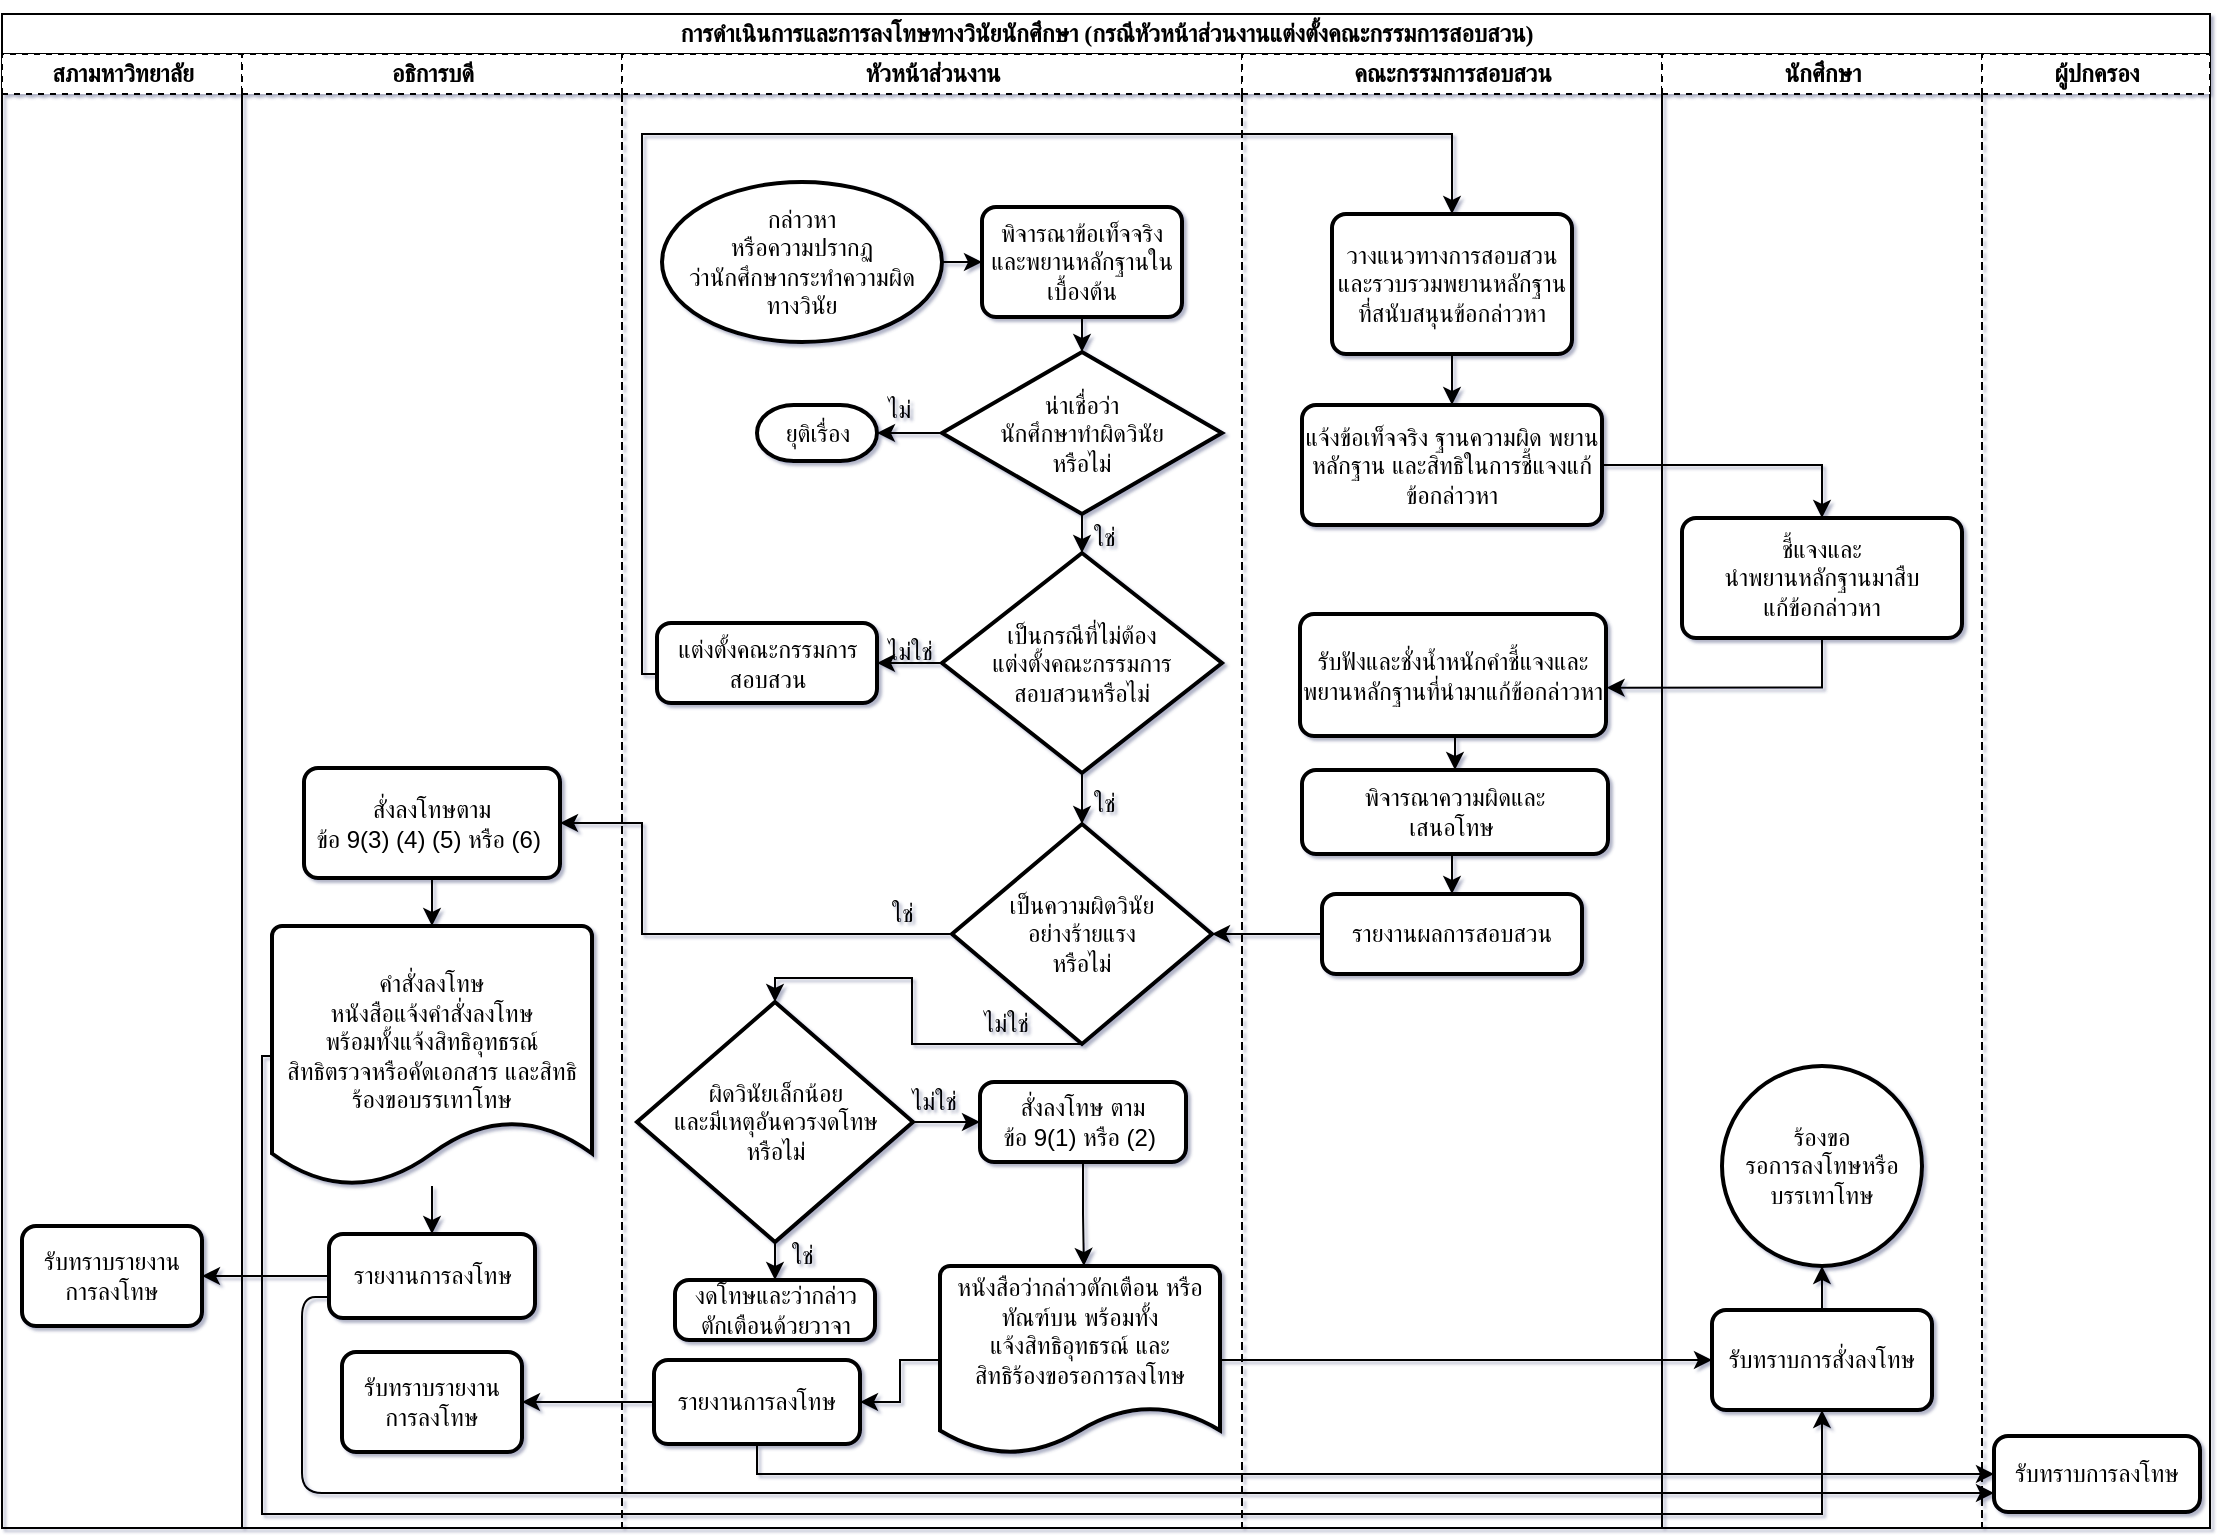 <mxfile pages="1" version="11.2.2" type="github"><diagram name="Page-1" id="74e2e168-ea6b-b213-b513-2b3c1d86103e"><mxGraphModel dx="1422" dy="796" grid="1" gridSize="10" guides="1" tooltips="1" connect="1" arrows="1" fold="1" page="1" pageScale="1" pageWidth="1169" pageHeight="827" background="#ffffff" math="0" shadow="1"><root><mxCell id="0"/><mxCell id="1" parent="0"/><mxCell id="77e6c97f196da883-1" value="&lt;h2&gt;การดำเนินการและการลงโทษทางวินัยนักศึกษา (กรณีหัวหน้าส่วนงานแต่งตั้งคณะกรรมการสอบสวน)&lt;/h2&gt;" style="swimlane;html=1;childLayout=stackLayout;startSize=20;rounded=0;shadow=0;labelBackgroundColor=none;strokeColor=#000000;strokeWidth=1;fillColor=#ffffff;fontFamily=Verdana;fontSize=8;fontColor=#000000;align=center;collapsible=0;" parent="1" vertex="1"><mxGeometry x="40" y="40" width="1104" height="757" as="geometry"/></mxCell><mxCell id="77e6c97f196da883-2" value="สภามหาวิทยาลัย" style="swimlane;html=1;startSize=20;dashed=1;collapsible=0;" parent="77e6c97f196da883-1" vertex="1"><mxGeometry y="20" width="120" height="737" as="geometry"/></mxCell><mxCell id="bTSczDgSKepWpVIBPj-K-47" value="รับทราบรายงาน&lt;br&gt;การลงโทษ" style="rounded=1;whiteSpace=wrap;html=1;absoluteArcSize=1;arcSize=14;strokeWidth=2;shadow=0;glass=0;comic=0;gradientColor=none;" parent="77e6c97f196da883-2" vertex="1"><mxGeometry x="10" y="586" width="90" height="50" as="geometry"/></mxCell><mxCell id="77e6c97f196da883-3" value="อธิการบดี" style="swimlane;html=1;startSize=20;dashed=1;collapsible=0;" parent="77e6c97f196da883-1" vertex="1"><mxGeometry x="120" y="20" width="190" height="737" as="geometry"/></mxCell><mxCell id="qp3k2GBCrMPFBhGAzXQX-4" style="edgeStyle=orthogonalEdgeStyle;rounded=0;orthogonalLoop=1;jettySize=auto;html=1;" edge="1" parent="77e6c97f196da883-3" source="bTSczDgSKepWpVIBPj-K-37" target="bTSczDgSKepWpVIBPj-K-40"><mxGeometry relative="1" as="geometry"/></mxCell><mxCell id="bTSczDgSKepWpVIBPj-K-37" value="สั่งลงโทษตาม&lt;br&gt;ข้อ 9(3) (4) (5) หรือ (6)&amp;nbsp;" style="rounded=1;whiteSpace=wrap;html=1;absoluteArcSize=1;arcSize=14;strokeWidth=2;" parent="77e6c97f196da883-3" vertex="1"><mxGeometry x="31" y="357" width="128" height="55" as="geometry"/></mxCell><mxCell id="qp3k2GBCrMPFBhGAzXQX-5" style="edgeStyle=orthogonalEdgeStyle;rounded=0;orthogonalLoop=1;jettySize=auto;html=1;" edge="1" parent="77e6c97f196da883-3" source="bTSczDgSKepWpVIBPj-K-40" target="bTSczDgSKepWpVIBPj-K-49"><mxGeometry relative="1" as="geometry"/></mxCell><mxCell id="bTSczDgSKepWpVIBPj-K-40" value="คำสั่งลงโทษ&lt;br&gt;หนังสือแจ้งคำสั่งลงโทษ&lt;br&gt;พร้อมทั้งแจ้งสิทธิอุทธรณ์ &lt;br&gt;สิทธิตรวจหรือคัดเอกสาร และสิทธิร้องขอบรรเทาโทษ&lt;br&gt;&lt;br&gt;" style="strokeWidth=2;html=1;shape=mxgraph.flowchart.document2;whiteSpace=wrap;size=0.25;" parent="77e6c97f196da883-3" vertex="1"><mxGeometry x="15" y="436" width="160" height="130" as="geometry"/></mxCell><mxCell id="bTSczDgSKepWpVIBPj-K-49" value="รายงานการลงโทษ" style="rounded=1;whiteSpace=wrap;html=1;absoluteArcSize=1;arcSize=14;strokeWidth=2;shadow=0;glass=0;comic=0;gradientColor=none;" parent="77e6c97f196da883-3" vertex="1"><mxGeometry x="43.5" y="590" width="103" height="42" as="geometry"/></mxCell><mxCell id="bTSczDgSKepWpVIBPj-K-53" value="รับทราบรายงาน&lt;br&gt;การลงโทษ" style="rounded=1;whiteSpace=wrap;html=1;absoluteArcSize=1;arcSize=14;strokeWidth=2;shadow=0;glass=0;comic=0;gradientColor=none;" parent="77e6c97f196da883-3" vertex="1"><mxGeometry x="50" y="649" width="90" height="50" as="geometry"/></mxCell><mxCell id="77e6c97f196da883-4" value="หัวหน้าส่วนงาน" style="swimlane;html=1;startSize=20;dashed=1;collapsible=0;" parent="77e6c97f196da883-1" vertex="1"><mxGeometry x="310" y="20" width="310" height="737" as="geometry"/></mxCell><mxCell id="bTSczDgSKepWpVIBPj-K-16" style="edgeStyle=orthogonalEdgeStyle;rounded=0;orthogonalLoop=1;jettySize=auto;html=1;exitX=1;exitY=0.5;exitDx=0;exitDy=0;exitPerimeter=0;entryX=0;entryY=0.5;entryDx=0;entryDy=0;" parent="77e6c97f196da883-4" source="bTSczDgSKepWpVIBPj-K-1" target="bTSczDgSKepWpVIBPj-K-2" edge="1"><mxGeometry relative="1" as="geometry"/></mxCell><mxCell id="bTSczDgSKepWpVIBPj-K-1" value="กล่าวหา&lt;br&gt;หรือความปรากฏ&lt;br&gt;ว่านักศึกษากระทำความผิด&lt;br&gt;ทางวินัย" style="strokeWidth=2;html=1;shape=mxgraph.flowchart.start_1;whiteSpace=wrap;" parent="77e6c97f196da883-4" vertex="1"><mxGeometry x="20" y="64" width="140" height="80" as="geometry"/></mxCell><mxCell id="bTSczDgSKepWpVIBPj-K-17" style="edgeStyle=orthogonalEdgeStyle;rounded=0;orthogonalLoop=1;jettySize=auto;html=1;exitX=0.5;exitY=1;exitDx=0;exitDy=0;entryX=0.5;entryY=0;entryDx=0;entryDy=0;entryPerimeter=0;" parent="77e6c97f196da883-4" source="bTSczDgSKepWpVIBPj-K-2" target="bTSczDgSKepWpVIBPj-K-4" edge="1"><mxGeometry relative="1" as="geometry"/></mxCell><mxCell id="bTSczDgSKepWpVIBPj-K-2" value="พิจารณาข้อเท็จจริงและพยานหลักฐานในเบื้องต้น" style="rounded=1;whiteSpace=wrap;html=1;absoluteArcSize=1;arcSize=14;strokeWidth=2;" parent="77e6c97f196da883-4" vertex="1"><mxGeometry x="180" y="76.5" width="100" height="55" as="geometry"/></mxCell><mxCell id="bTSczDgSKepWpVIBPj-K-18" style="edgeStyle=orthogonalEdgeStyle;rounded=0;orthogonalLoop=1;jettySize=auto;html=1;exitX=0.5;exitY=1;exitDx=0;exitDy=0;exitPerimeter=0;entryX=0.5;entryY=0;entryDx=0;entryDy=0;entryPerimeter=0;" parent="77e6c97f196da883-4" source="bTSczDgSKepWpVIBPj-K-4" target="bTSczDgSKepWpVIBPj-K-6" edge="1"><mxGeometry relative="1" as="geometry"/></mxCell><mxCell id="bTSczDgSKepWpVIBPj-K-19" style="edgeStyle=orthogonalEdgeStyle;rounded=0;orthogonalLoop=1;jettySize=auto;html=1;exitX=0;exitY=0.5;exitDx=0;exitDy=0;exitPerimeter=0;entryX=1;entryY=0.5;entryDx=0;entryDy=0;entryPerimeter=0;" parent="77e6c97f196da883-4" source="bTSczDgSKepWpVIBPj-K-4" target="bTSczDgSKepWpVIBPj-K-5" edge="1"><mxGeometry relative="1" as="geometry"/></mxCell><mxCell id="bTSczDgSKepWpVIBPj-K-4" value="น่าเชื่อว่า&lt;br&gt;นักศึกษาทำผิดวินัย&lt;br&gt;หรือไม่" style="strokeWidth=2;html=1;shape=mxgraph.flowchart.decision;whiteSpace=wrap;" parent="77e6c97f196da883-4" vertex="1"><mxGeometry x="160" y="149" width="140" height="81" as="geometry"/></mxCell><mxCell id="bTSczDgSKepWpVIBPj-K-5" value="ยุติเรื่อง" style="strokeWidth=2;html=1;shape=mxgraph.flowchart.terminator;whiteSpace=wrap;" parent="77e6c97f196da883-4" vertex="1"><mxGeometry x="67.5" y="175.5" width="60" height="28" as="geometry"/></mxCell><mxCell id="bTSczDgSKepWpVIBPj-K-78" style="edgeStyle=orthogonalEdgeStyle;rounded=0;orthogonalLoop=1;jettySize=auto;html=1;exitX=0.5;exitY=1;exitDx=0;exitDy=0;exitPerimeter=0;entryX=0.5;entryY=0;entryDx=0;entryDy=0;entryPerimeter=0;" parent="77e6c97f196da883-4" source="bTSczDgSKepWpVIBPj-K-6" target="bTSczDgSKepWpVIBPj-K-9" edge="1"><mxGeometry relative="1" as="geometry"/></mxCell><mxCell id="fFQzvp7UBwiR5MDIr4nK-3" style="edgeStyle=orthogonalEdgeStyle;rounded=0;orthogonalLoop=1;jettySize=auto;html=1;exitX=0;exitY=0.5;exitDx=0;exitDy=0;exitPerimeter=0;entryX=1;entryY=0.5;entryDx=0;entryDy=0;" parent="77e6c97f196da883-4" source="bTSczDgSKepWpVIBPj-K-6" target="bTSczDgSKepWpVIBPj-K-69" edge="1"><mxGeometry relative="1" as="geometry"/></mxCell><mxCell id="bTSczDgSKepWpVIBPj-K-6" value="เป็นกรณีที่ไม่ต้อง&lt;br&gt;แต่งตั้งคณะกรรมการ&lt;br&gt;สอบสวนหรือไม่" style="strokeWidth=2;html=1;shape=mxgraph.flowchart.decision;whiteSpace=wrap;" parent="77e6c97f196da883-4" vertex="1"><mxGeometry x="160" y="249.5" width="140" height="110" as="geometry"/></mxCell><mxCell id="qp3k2GBCrMPFBhGAzXQX-29" style="edgeStyle=orthogonalEdgeStyle;rounded=0;orthogonalLoop=1;jettySize=auto;html=1;exitX=0.5;exitY=1;exitDx=0;exitDy=0;exitPerimeter=0;entryX=0.5;entryY=0;entryDx=0;entryDy=0;" edge="1" parent="77e6c97f196da883-4" source="bTSczDgSKepWpVIBPj-K-9" target="qp3k2GBCrMPFBhGAzXQX-6"><mxGeometry relative="1" as="geometry"><Array as="points"><mxPoint x="145" y="495"/><mxPoint x="145" y="462"/><mxPoint x="77" y="462"/></Array></mxGeometry></mxCell><mxCell id="bTSczDgSKepWpVIBPj-K-9" value="เป็นความผิดวินัย&lt;br&gt;อย่างร้ายแรง&lt;br&gt;หรือไม่" style="strokeWidth=2;html=1;shape=mxgraph.flowchart.decision;whiteSpace=wrap;" parent="77e6c97f196da883-4" vertex="1"><mxGeometry x="165" y="385" width="130" height="110" as="geometry"/></mxCell><mxCell id="bTSczDgSKepWpVIBPj-K-20" value="ไม่" style="text;html=1;resizable=0;points=[];autosize=1;align=left;verticalAlign=top;spacingTop=-4;" parent="77e6c97f196da883-4" vertex="1"><mxGeometry x="130.5" y="167.5" width="30" height="20" as="geometry"/></mxCell><mxCell id="bTSczDgSKepWpVIBPj-K-21" value="ใช่" style="text;html=1;resizable=0;points=[];autosize=1;align=left;verticalAlign=top;spacingTop=-4;" parent="77e6c97f196da883-4" vertex="1"><mxGeometry x="234" y="232" width="30" height="20" as="geometry"/></mxCell><mxCell id="qp3k2GBCrMPFBhGAzXQX-19" style="edgeStyle=orthogonalEdgeStyle;rounded=0;orthogonalLoop=1;jettySize=auto;html=1;exitX=0.5;exitY=1;exitDx=0;exitDy=0;entryX=0.514;entryY=0;entryDx=0;entryDy=0;entryPerimeter=0;" edge="1" parent="77e6c97f196da883-4" source="bTSczDgSKepWpVIBPj-K-34" target="bTSczDgSKepWpVIBPj-K-43"><mxGeometry relative="1" as="geometry"/></mxCell><mxCell id="bTSczDgSKepWpVIBPj-K-34" value="สั่งลงโทษ ตาม&lt;br&gt;ข้อ 9(1) หรือ (2)&amp;nbsp;" style="rounded=1;whiteSpace=wrap;html=1;absoluteArcSize=1;arcSize=14;strokeWidth=2;" parent="77e6c97f196da883-4" vertex="1"><mxGeometry x="179" y="514" width="103" height="40" as="geometry"/></mxCell><mxCell id="qp3k2GBCrMPFBhGAzXQX-18" style="edgeStyle=orthogonalEdgeStyle;rounded=0;orthogonalLoop=1;jettySize=auto;html=1;entryX=1;entryY=0.5;entryDx=0;entryDy=0;" edge="1" parent="77e6c97f196da883-4" source="bTSczDgSKepWpVIBPj-K-43" target="bTSczDgSKepWpVIBPj-K-52"><mxGeometry relative="1" as="geometry"/></mxCell><mxCell id="bTSczDgSKepWpVIBPj-K-43" value="หนังสือว่ากล่าวตักเตือน หรือทัณฑ์บน พร้อมทั้ง&lt;br&gt;แจ้งสิทธิอุทธรณ์ และ&lt;br&gt;สิทธิร้องขอรอการลงโทษ&lt;br&gt;&lt;br&gt;&lt;br&gt;" style="strokeWidth=2;html=1;shape=mxgraph.flowchart.document2;whiteSpace=wrap;size=0.25;rounded=0;shadow=0;glass=0;comic=0;gradientColor=none;" parent="77e6c97f196da883-4" vertex="1"><mxGeometry x="159" y="606" width="140" height="94" as="geometry"/></mxCell><mxCell id="bTSczDgSKepWpVIBPj-K-52" value="รายงานการลงโทษ" style="rounded=1;whiteSpace=wrap;html=1;absoluteArcSize=1;arcSize=14;strokeWidth=2;shadow=0;glass=0;comic=0;gradientColor=none;" parent="77e6c97f196da883-4" vertex="1"><mxGeometry x="16" y="653" width="103" height="42" as="geometry"/></mxCell><mxCell id="bTSczDgSKepWpVIBPj-K-69" value="แต่งตั้งคณะกรรมการสอบสวน" style="rounded=1;whiteSpace=wrap;html=1;absoluteArcSize=1;arcSize=14;strokeWidth=2;shadow=0;glass=0;comic=0;gradientColor=none;" parent="77e6c97f196da883-4" vertex="1"><mxGeometry x="17.5" y="284.5" width="110" height="40" as="geometry"/></mxCell><mxCell id="fFQzvp7UBwiR5MDIr4nK-4" value="ไม่ใช่" style="text;html=1;resizable=0;points=[];autosize=1;align=left;verticalAlign=top;spacingTop=-4;" parent="77e6c97f196da883-4" vertex="1"><mxGeometry x="130.5" y="289" width="40" height="20" as="geometry"/></mxCell><mxCell id="fFQzvp7UBwiR5MDIr4nK-5" value="ใช่" style="text;html=1;resizable=0;points=[];autosize=1;align=left;verticalAlign=top;spacingTop=-4;" parent="77e6c97f196da883-4" vertex="1"><mxGeometry x="234" y="365" width="30" height="20" as="geometry"/></mxCell><mxCell id="qp3k2GBCrMPFBhGAzXQX-30" style="edgeStyle=orthogonalEdgeStyle;rounded=0;orthogonalLoop=1;jettySize=auto;html=1;exitX=1;exitY=0.5;exitDx=0;exitDy=0;entryX=0;entryY=0.5;entryDx=0;entryDy=0;" edge="1" parent="77e6c97f196da883-4" source="qp3k2GBCrMPFBhGAzXQX-6" target="bTSczDgSKepWpVIBPj-K-34"><mxGeometry relative="1" as="geometry"/></mxCell><mxCell id="qp3k2GBCrMPFBhGAzXQX-32" style="edgeStyle=orthogonalEdgeStyle;rounded=0;orthogonalLoop=1;jettySize=auto;html=1;exitX=0.5;exitY=1;exitDx=0;exitDy=0;entryX=0.5;entryY=0;entryDx=0;entryDy=0;" edge="1" parent="77e6c97f196da883-4" source="qp3k2GBCrMPFBhGAzXQX-6" target="qp3k2GBCrMPFBhGAzXQX-9"><mxGeometry relative="1" as="geometry"/></mxCell><mxCell id="qp3k2GBCrMPFBhGAzXQX-6" value="ผิดวินัยเล็กน้อย&lt;br&gt;และมีเหตุอันควรงดโทษ&lt;br&gt;หรือไม่" style="rhombus;whiteSpace=wrap;html=1;strokeWidth=2;" vertex="1" parent="77e6c97f196da883-4"><mxGeometry x="7.5" y="474" width="138" height="120" as="geometry"/></mxCell><mxCell id="qp3k2GBCrMPFBhGAzXQX-9" value="งดโทษและว่ากล่าว&lt;br&gt;ตักเตือนด้วยวาจา" style="rounded=1;whiteSpace=wrap;html=1;absoluteArcSize=1;arcSize=14;strokeWidth=2;" vertex="1" parent="77e6c97f196da883-4"><mxGeometry x="26.5" y="613" width="100" height="30" as="geometry"/></mxCell><mxCell id="qp3k2GBCrMPFBhGAzXQX-34" value="ใช่" style="text;html=1;resizable=0;points=[];autosize=1;align=left;verticalAlign=top;spacingTop=-4;" vertex="1" parent="77e6c97f196da883-4"><mxGeometry x="132.5" y="420" width="30" height="20" as="geometry"/></mxCell><mxCell id="77e6c97f196da883-5" value="คณะกรรมการสอบสวน" style="swimlane;html=1;startSize=20;dashed=1;collapsible=0;" parent="77e6c97f196da883-1" vertex="1"><mxGeometry x="620" y="20" width="210" height="737" as="geometry"/></mxCell><mxCell id="bTSczDgSKepWpVIBPj-K-27" style="edgeStyle=orthogonalEdgeStyle;rounded=0;orthogonalLoop=1;jettySize=auto;html=1;exitX=0.5;exitY=1;exitDx=0;exitDy=0;" parent="77e6c97f196da883-5" source="bTSczDgSKepWpVIBPj-K-10" target="bTSczDgSKepWpVIBPj-K-11" edge="1"><mxGeometry relative="1" as="geometry"/></mxCell><mxCell id="bTSczDgSKepWpVIBPj-K-10" value="วางแนวทางการสอบสวนและรวบรวมพยานหลักฐานที่สนับสนุนข้อกล่าวหา" style="rounded=1;whiteSpace=wrap;html=1;absoluteArcSize=1;arcSize=14;strokeWidth=2;" parent="77e6c97f196da883-5" vertex="1"><mxGeometry x="45" y="80" width="120" height="70" as="geometry"/></mxCell><mxCell id="bTSczDgSKepWpVIBPj-K-11" value="แจ้งข้อเท็จจริง ฐานความผิด พยานหลักฐาน และสิทธิในการชี้แจงแก้ข้อกล่าวหา" style="rounded=1;whiteSpace=wrap;html=1;absoluteArcSize=1;arcSize=14;strokeWidth=2;" parent="77e6c97f196da883-5" vertex="1"><mxGeometry x="30" y="175.5" width="150" height="60" as="geometry"/></mxCell><mxCell id="So9XcFrQ0k7bdwe6g4Pv-4" style="edgeStyle=orthogonalEdgeStyle;rounded=0;orthogonalLoop=1;jettySize=auto;html=1;exitX=0.5;exitY=1;exitDx=0;exitDy=0;entryX=0.5;entryY=0;entryDx=0;entryDy=0;" parent="77e6c97f196da883-5" source="bTSczDgSKepWpVIBPj-K-12" target="So9XcFrQ0k7bdwe6g4Pv-1" edge="1"><mxGeometry relative="1" as="geometry"/></mxCell><mxCell id="bTSczDgSKepWpVIBPj-K-12" value="รับฟังและชั่งน้ำหนักคำชี้แจงและพยานหลักฐานที่นำมาแก้ข้อกล่าวหา" style="rounded=1;whiteSpace=wrap;html=1;absoluteArcSize=1;arcSize=14;strokeWidth=2;" parent="77e6c97f196da883-5" vertex="1"><mxGeometry x="29" y="280" width="153" height="61" as="geometry"/></mxCell><mxCell id="fFQzvp7UBwiR5MDIr4nK-8" value="รายงานผลการสอบสวน" style="rounded=1;whiteSpace=wrap;html=1;absoluteArcSize=1;arcSize=14;strokeWidth=2;" parent="77e6c97f196da883-5" vertex="1"><mxGeometry x="40" y="420" width="130" height="40" as="geometry"/></mxCell><mxCell id="So9XcFrQ0k7bdwe6g4Pv-5" style="edgeStyle=orthogonalEdgeStyle;rounded=0;orthogonalLoop=1;jettySize=auto;html=1;exitX=0.5;exitY=1;exitDx=0;exitDy=0;entryX=0.5;entryY=0;entryDx=0;entryDy=0;" parent="77e6c97f196da883-5" source="So9XcFrQ0k7bdwe6g4Pv-1" target="fFQzvp7UBwiR5MDIr4nK-8" edge="1"><mxGeometry relative="1" as="geometry"/></mxCell><mxCell id="So9XcFrQ0k7bdwe6g4Pv-1" value="พิจารณาความผิดและ&lt;br&gt;เสนอโทษ&amp;nbsp;" style="rounded=1;whiteSpace=wrap;html=1;absoluteArcSize=1;arcSize=14;strokeWidth=2;" parent="77e6c97f196da883-5" vertex="1"><mxGeometry x="30" y="358" width="153" height="42" as="geometry"/></mxCell><mxCell id="77e6c97f196da883-6" value="นักศึกษา" style="swimlane;html=1;startSize=20;dashed=1;collapsible=0;" parent="77e6c97f196da883-1" vertex="1"><mxGeometry x="830" y="20" width="160" height="737" as="geometry"/></mxCell><mxCell id="bTSczDgSKepWpVIBPj-K-13" value="ชี้แจงและ&lt;br&gt;นำพยานหลักฐานมาสืบ&lt;br&gt;แก้ข้อกล่าวหา" style="rounded=1;whiteSpace=wrap;html=1;absoluteArcSize=1;arcSize=14;strokeWidth=2;" parent="77e6c97f196da883-6" vertex="1"><mxGeometry x="10" y="232" width="140" height="60" as="geometry"/></mxCell><mxCell id="vXr56c-Rt-pBCkYWYiyE-3" style="edgeStyle=orthogonalEdgeStyle;rounded=0;orthogonalLoop=1;jettySize=auto;html=1;exitX=0.5;exitY=0;exitDx=0;exitDy=0;entryX=0.5;entryY=1;entryDx=0;entryDy=0;entryPerimeter=0;" parent="77e6c97f196da883-6" source="bTSczDgSKepWpVIBPj-K-58" target="vXr56c-Rt-pBCkYWYiyE-2" edge="1"><mxGeometry relative="1" as="geometry"/></mxCell><mxCell id="bTSczDgSKepWpVIBPj-K-58" value="รับทราบการสั่งลงโทษ" style="rounded=1;whiteSpace=wrap;html=1;absoluteArcSize=1;arcSize=14;strokeWidth=2;shadow=0;glass=0;comic=0;gradientColor=none;" parent="77e6c97f196da883-6" vertex="1"><mxGeometry x="25" y="628" width="110" height="50" as="geometry"/></mxCell><mxCell id="vXr56c-Rt-pBCkYWYiyE-2" value="ร้องขอ&lt;br&gt;รอการลงโทษหรือบรรเทาโทษ" style="strokeWidth=2;html=1;shape=mxgraph.flowchart.start_2;whiteSpace=wrap;" parent="77e6c97f196da883-6" vertex="1"><mxGeometry x="30" y="506" width="100" height="100" as="geometry"/></mxCell><mxCell id="77e6c97f196da883-7" value="ผู้ปกครอง" style="swimlane;html=1;startSize=20;dashed=1;gradientColor=none;rounded=0;swimlaneLine=1;glass=0;comic=0;shadow=0;collapsible=0;" parent="77e6c97f196da883-1" vertex="1"><mxGeometry x="990" y="20" width="114" height="737" as="geometry"/></mxCell><mxCell id="bTSczDgSKepWpVIBPj-K-51" value="รับทราบการลงโทษ" style="rounded=1;whiteSpace=wrap;html=1;absoluteArcSize=1;arcSize=14;strokeWidth=2;shadow=0;glass=0;comic=0;gradientColor=none;" parent="77e6c97f196da883-7" vertex="1"><mxGeometry x="6" y="691" width="103" height="38" as="geometry"/></mxCell><mxCell id="bTSczDgSKepWpVIBPj-K-29" style="edgeStyle=orthogonalEdgeStyle;rounded=0;orthogonalLoop=1;jettySize=auto;html=1;exitX=1;exitY=0.5;exitDx=0;exitDy=0;entryX=0.5;entryY=0;entryDx=0;entryDy=0;" parent="77e6c97f196da883-1" source="bTSczDgSKepWpVIBPj-K-11" target="bTSczDgSKepWpVIBPj-K-13" edge="1"><mxGeometry relative="1" as="geometry"/></mxCell><mxCell id="bTSczDgSKepWpVIBPj-K-30" style="edgeStyle=orthogonalEdgeStyle;rounded=0;orthogonalLoop=1;jettySize=auto;html=1;exitX=0.5;exitY=1;exitDx=0;exitDy=0;entryX=1.002;entryY=0.604;entryDx=0;entryDy=0;entryPerimeter=0;" parent="77e6c97f196da883-1" source="bTSczDgSKepWpVIBPj-K-13" target="bTSczDgSKepWpVIBPj-K-12" edge="1"><mxGeometry relative="1" as="geometry"/></mxCell><mxCell id="bTSczDgSKepWpVIBPj-K-50" style="edgeStyle=orthogonalEdgeStyle;rounded=0;orthogonalLoop=1;jettySize=auto;html=1;exitX=0;exitY=0.5;exitDx=0;exitDy=0;entryX=1;entryY=0.5;entryDx=0;entryDy=0;" parent="77e6c97f196da883-1" source="bTSczDgSKepWpVIBPj-K-49" target="bTSczDgSKepWpVIBPj-K-47" edge="1"><mxGeometry relative="1" as="geometry"/></mxCell><mxCell id="bTSczDgSKepWpVIBPj-K-83" value="" style="edgeStyle=elbowEdgeStyle;elbow=horizontal;endArrow=classic;html=1;exitX=0;exitY=0.75;exitDx=0;exitDy=0;entryX=0;entryY=0.75;entryDx=0;entryDy=0;" parent="77e6c97f196da883-1" source="bTSczDgSKepWpVIBPj-K-49" target="bTSczDgSKepWpVIBPj-K-51" edge="1"><mxGeometry width="50" height="50" relative="1" as="geometry"><mxPoint y="820" as="sourcePoint"/><mxPoint x="50" y="770" as="targetPoint"/><Array as="points"><mxPoint x="150" y="690"/></Array></mxGeometry></mxCell><mxCell id="fFQzvp7UBwiR5MDIr4nK-2" style="edgeStyle=orthogonalEdgeStyle;rounded=0;orthogonalLoop=1;jettySize=auto;html=1;exitX=0;exitY=0.5;exitDx=0;exitDy=0;entryX=0.5;entryY=0;entryDx=0;entryDy=0;" parent="77e6c97f196da883-1" source="bTSczDgSKepWpVIBPj-K-69" target="bTSczDgSKepWpVIBPj-K-10" edge="1"><mxGeometry relative="1" as="geometry"><Array as="points"><mxPoint x="320" y="330"/><mxPoint x="320" y="60"/><mxPoint x="725" y="60"/></Array></mxGeometry></mxCell><mxCell id="fFQzvp7UBwiR5MDIr4nK-11" style="edgeStyle=orthogonalEdgeStyle;rounded=0;orthogonalLoop=1;jettySize=auto;html=1;entryX=1;entryY=0.5;entryDx=0;entryDy=0;entryPerimeter=0;" parent="77e6c97f196da883-1" source="fFQzvp7UBwiR5MDIr4nK-8" target="bTSczDgSKepWpVIBPj-K-9" edge="1"><mxGeometry relative="1" as="geometry"/></mxCell><mxCell id="qp3k2GBCrMPFBhGAzXQX-3" style="edgeStyle=orthogonalEdgeStyle;rounded=0;orthogonalLoop=1;jettySize=auto;html=1;entryX=1;entryY=0.5;entryDx=0;entryDy=0;" edge="1" parent="77e6c97f196da883-1" source="bTSczDgSKepWpVIBPj-K-52" target="bTSczDgSKepWpVIBPj-K-53"><mxGeometry relative="1" as="geometry"/></mxCell><mxCell id="qp3k2GBCrMPFBhGAzXQX-15" style="edgeStyle=orthogonalEdgeStyle;rounded=0;orthogonalLoop=1;jettySize=auto;html=1;entryX=0.5;entryY=1;entryDx=0;entryDy=0;" edge="1" parent="77e6c97f196da883-1" source="bTSczDgSKepWpVIBPj-K-40" target="bTSczDgSKepWpVIBPj-K-58"><mxGeometry relative="1" as="geometry"><Array as="points"><mxPoint x="130" y="521"/><mxPoint x="130" y="750"/><mxPoint x="910" y="750"/></Array></mxGeometry></mxCell><mxCell id="qp3k2GBCrMPFBhGAzXQX-20" style="edgeStyle=orthogonalEdgeStyle;rounded=0;orthogonalLoop=1;jettySize=auto;html=1;entryX=0;entryY=0.5;entryDx=0;entryDy=0;" edge="1" parent="77e6c97f196da883-1" source="bTSczDgSKepWpVIBPj-K-43" target="bTSczDgSKepWpVIBPj-K-58"><mxGeometry relative="1" as="geometry"/></mxCell><mxCell id="qp3k2GBCrMPFBhGAzXQX-26" style="edgeStyle=orthogonalEdgeStyle;rounded=0;orthogonalLoop=1;jettySize=auto;html=1;exitX=0.5;exitY=1;exitDx=0;exitDy=0;entryX=0;entryY=0.5;entryDx=0;entryDy=0;" edge="1" parent="77e6c97f196da883-1" source="bTSczDgSKepWpVIBPj-K-52" target="bTSczDgSKepWpVIBPj-K-51"><mxGeometry relative="1" as="geometry"><Array as="points"><mxPoint x="378" y="730"/></Array></mxGeometry></mxCell><mxCell id="qp3k2GBCrMPFBhGAzXQX-33" style="edgeStyle=orthogonalEdgeStyle;rounded=0;orthogonalLoop=1;jettySize=auto;html=1;entryX=1;entryY=0.5;entryDx=0;entryDy=0;exitX=0;exitY=0.5;exitDx=0;exitDy=0;exitPerimeter=0;" edge="1" parent="77e6c97f196da883-1" source="bTSczDgSKepWpVIBPj-K-9" target="bTSczDgSKepWpVIBPj-K-37"><mxGeometry relative="1" as="geometry"><Array as="points"><mxPoint x="320" y="460"/><mxPoint x="320" y="405"/></Array></mxGeometry></mxCell><mxCell id="qp3k2GBCrMPFBhGAzXQX-37" value="ไม่ใช่" style="text;html=1;resizable=0;points=[];autosize=1;align=left;verticalAlign=top;spacingTop=-4;" vertex="1" parent="1"><mxGeometry x="529" y="535" width="40" height="20" as="geometry"/></mxCell><mxCell id="qp3k2GBCrMPFBhGAzXQX-38" value="ใช่" style="text;html=1;resizable=0;points=[];autosize=1;align=left;verticalAlign=top;spacingTop=-4;" vertex="1" parent="1"><mxGeometry x="432.5" y="651" width="30" height="20" as="geometry"/></mxCell><mxCell id="qp3k2GBCrMPFBhGAzXQX-39" value="ไม่ใช่" style="text;html=1;resizable=0;points=[];autosize=1;align=left;verticalAlign=top;spacingTop=-4;" vertex="1" parent="1"><mxGeometry x="492.5" y="574" width="40" height="20" as="geometry"/></mxCell></root></mxGraphModel></diagram></mxfile>